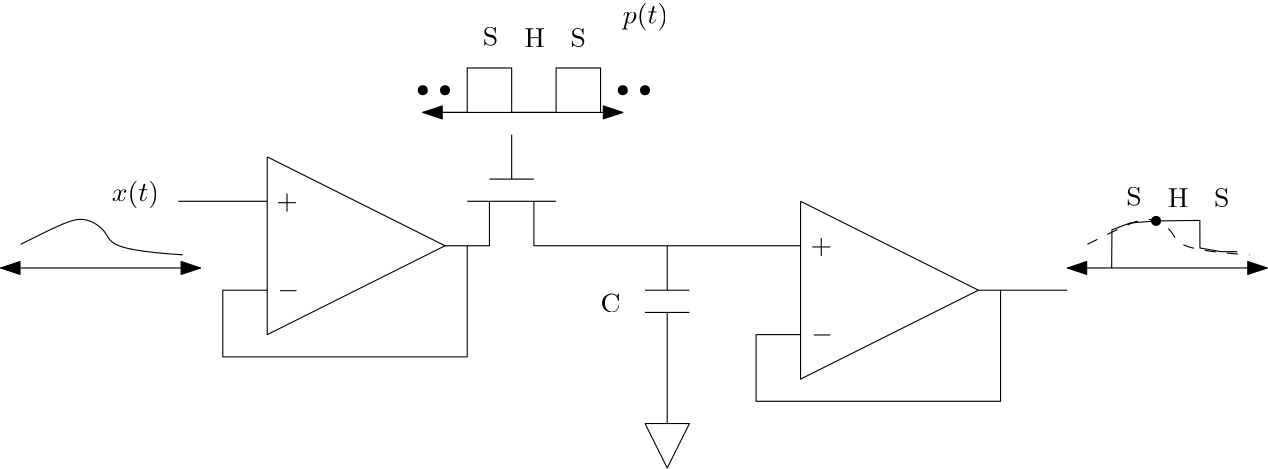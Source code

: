<?xml version="1.0"?>
<!DOCTYPE ipe SYSTEM "ipe.dtd">
<ipe version="70218" creator="Ipe 7.2.24">
<info created="D:20200608155945" modified="D:20250811112304"/>
<ipestyle name="basic">
<symbol name="arrow/arc(spx)">
<path stroke="sym-stroke" fill="sym-stroke" pen="sym-pen">
0 0 m
-1 0.333 l
-1 -0.333 l
h
</path>
</symbol>
<symbol name="arrow/farc(spx)">
<path stroke="sym-stroke" fill="white" pen="sym-pen">
0 0 m
-1 0.333 l
-1 -0.333 l
h
</path>
</symbol>
<symbol name="arrow/ptarc(spx)">
<path stroke="sym-stroke" fill="sym-stroke" pen="sym-pen">
0 0 m
-1 0.333 l
-0.8 0 l
-1 -0.333 l
h
</path>
</symbol>
<symbol name="arrow/fptarc(spx)">
<path stroke="sym-stroke" fill="white" pen="sym-pen">
0 0 m
-1 0.333 l
-0.8 0 l
-1 -0.333 l
h
</path>
</symbol>
<symbol name="mark/circle(sx)" transformations="translations">
<path fill="sym-stroke">
0.6 0 0 0.6 0 0 e
0.4 0 0 0.4 0 0 e
</path>
</symbol>
<symbol name="mark/disk(sx)" transformations="translations">
<path fill="sym-stroke">
0.6 0 0 0.6 0 0 e
</path>
</symbol>
<symbol name="mark/fdisk(sfx)" transformations="translations">
<group>
<path fill="sym-fill">
0.5 0 0 0.5 0 0 e
</path>
<path fill="sym-stroke" fillrule="eofill">
0.6 0 0 0.6 0 0 e
0.4 0 0 0.4 0 0 e
</path>
</group>
</symbol>
<symbol name="mark/box(sx)" transformations="translations">
<path fill="sym-stroke" fillrule="eofill">
-0.6 -0.6 m
0.6 -0.6 l
0.6 0.6 l
-0.6 0.6 l
h
-0.4 -0.4 m
0.4 -0.4 l
0.4 0.4 l
-0.4 0.4 l
h
</path>
</symbol>
<symbol name="mark/square(sx)" transformations="translations">
<path fill="sym-stroke">
-0.6 -0.6 m
0.6 -0.6 l
0.6 0.6 l
-0.6 0.6 l
h
</path>
</symbol>
<symbol name="mark/fsquare(sfx)" transformations="translations">
<group>
<path fill="sym-fill">
-0.5 -0.5 m
0.5 -0.5 l
0.5 0.5 l
-0.5 0.5 l
h
</path>
<path fill="sym-stroke" fillrule="eofill">
-0.6 -0.6 m
0.6 -0.6 l
0.6 0.6 l
-0.6 0.6 l
h
-0.4 -0.4 m
0.4 -0.4 l
0.4 0.4 l
-0.4 0.4 l
h
</path>
</group>
</symbol>
<symbol name="mark/cross(sx)" transformations="translations">
<group>
<path fill="sym-stroke">
-0.43 -0.57 m
0.57 0.43 l
0.43 0.57 l
-0.57 -0.43 l
h
</path>
<path fill="sym-stroke">
-0.43 0.57 m
0.57 -0.43 l
0.43 -0.57 l
-0.57 0.43 l
h
</path>
</group>
</symbol>
<symbol name="arrow/fnormal(spx)">
<path stroke="sym-stroke" fill="white" pen="sym-pen">
0 0 m
-1 0.333 l
-1 -0.333 l
h
</path>
</symbol>
<symbol name="arrow/pointed(spx)">
<path stroke="sym-stroke" fill="sym-stroke" pen="sym-pen">
0 0 m
-1 0.333 l
-0.8 0 l
-1 -0.333 l
h
</path>
</symbol>
<symbol name="arrow/fpointed(spx)">
<path stroke="sym-stroke" fill="white" pen="sym-pen">
0 0 m
-1 0.333 l
-0.8 0 l
-1 -0.333 l
h
</path>
</symbol>
<symbol name="arrow/linear(spx)">
<path stroke="sym-stroke" pen="sym-pen">
-1 0.333 m
0 0 l
-1 -0.333 l
</path>
</symbol>
<symbol name="arrow/fdouble(spx)">
<path stroke="sym-stroke" fill="white" pen="sym-pen">
0 0 m
-1 0.333 l
-1 -0.333 l
h
-1 0 m
-2 0.333 l
-2 -0.333 l
h
</path>
</symbol>
<symbol name="arrow/double(spx)">
<path stroke="sym-stroke" fill="sym-stroke" pen="sym-pen">
0 0 m
-1 0.333 l
-1 -0.333 l
h
-1 0 m
-2 0.333 l
-2 -0.333 l
h
</path>
</symbol>
<symbol name="arrow/mid-normal(spx)">
<path stroke="sym-stroke" fill="sym-stroke" pen="sym-pen">
0.5 0 m
-0.5 0.333 l
-0.5 -0.333 l
h
</path>
</symbol>
<symbol name="arrow/mid-fnormal(spx)">
<path stroke="sym-stroke" fill="white" pen="sym-pen">
0.5 0 m
-0.5 0.333 l
-0.5 -0.333 l
h
</path>
</symbol>
<symbol name="arrow/mid-pointed(spx)">
<path stroke="sym-stroke" fill="sym-stroke" pen="sym-pen">
0.5 0 m
-0.5 0.333 l
-0.3 0 l
-0.5 -0.333 l
h
</path>
</symbol>
<symbol name="arrow/mid-fpointed(spx)">
<path stroke="sym-stroke" fill="white" pen="sym-pen">
0.5 0 m
-0.5 0.333 l
-0.3 0 l
-0.5 -0.333 l
h
</path>
</symbol>
<symbol name="arrow/mid-double(spx)">
<path stroke="sym-stroke" fill="sym-stroke" pen="sym-pen">
1 0 m
0 0.333 l
0 -0.333 l
h
0 0 m
-1 0.333 l
-1 -0.333 l
h
</path>
</symbol>
<symbol name="arrow/mid-fdouble(spx)">
<path stroke="sym-stroke" fill="white" pen="sym-pen">
1 0 m
0 0.333 l
0 -0.333 l
h
0 0 m
-1 0.333 l
-1 -0.333 l
h
</path>
</symbol>
<anglesize name="22.5 deg" value="22.5"/>
<anglesize name="30 deg" value="30"/>
<anglesize name="45 deg" value="45"/>
<anglesize name="60 deg" value="60"/>
<anglesize name="90 deg" value="90"/>
<arrowsize name="large" value="10"/>
<arrowsize name="small" value="5"/>
<arrowsize name="tiny" value="3"/>
<color name="blue" value="0 0 1"/>
<color name="brown" value="0.647 0.165 0.165"/>
<color name="darkblue" value="0 0 0.545"/>
<color name="darkcyan" value="0 0.545 0.545"/>
<color name="darkgray" value="0.663"/>
<color name="darkgreen" value="0 0.392 0"/>
<color name="darkmagenta" value="0.545 0 0.545"/>
<color name="darkorange" value="1 0.549 0"/>
<color name="darkred" value="0.545 0 0"/>
<color name="gold" value="1 0.843 0"/>
<color name="gray" value="0.745"/>
<color name="green" value="0 1 0"/>
<color name="lightblue" value="0.678 0.847 0.902"/>
<color name="lightcyan" value="0.878 1 1"/>
<color name="lightgray" value="0.827"/>
<color name="lightgreen" value="0.565 0.933 0.565"/>
<color name="lightyellow" value="1 1 0.878"/>
<color name="navy" value="0 0 0.502"/>
<color name="orange" value="1 0.647 0"/>
<color name="pink" value="1 0.753 0.796"/>
<color name="purple" value="0.627 0.125 0.941"/>
<color name="red" value="1 0 0"/>
<color name="seagreen" value="0.18 0.545 0.341"/>
<color name="turquoise" value="0.251 0.878 0.816"/>
<color name="violet" value="0.933 0.51 0.933"/>
<color name="yellow" value="1 1 0"/>
<dashstyle name="dash dot dotted" value="[4 2 1 2 1 2] 0"/>
<dashstyle name="dash dotted" value="[4 2 1 2] 0"/>
<dashstyle name="dashed" value="[4] 0"/>
<dashstyle name="dotted" value="[1 3] 0"/>
<gridsize name="10 pts (~3.5 mm)" value="10"/>
<gridsize name="14 pts (~5 mm)" value="14"/>
<gridsize name="16 pts (~6 mm)" value="16"/>
<gridsize name="20 pts (~7 mm)" value="20"/>
<gridsize name="28 pts (~10 mm)" value="28"/>
<gridsize name="32 pts (~12 mm)" value="32"/>
<gridsize name="4 pts" value="4"/>
<gridsize name="56 pts (~20 mm)" value="56"/>
<gridsize name="8 pts (~3 mm)" value="8"/>
<opacity name="10%" value="0.1"/>
<opacity name="30%" value="0.3"/>
<opacity name="50%" value="0.5"/>
<opacity name="75%" value="0.75"/>
<pen name="fat" value="1.2"/>
<pen name="heavier" value="0.8"/>
<pen name="ultrafat" value="2"/>
<symbolsize name="large" value="5"/>
<symbolsize name="small" value="2"/>
<symbolsize name="tiny" value="1.1"/>
<textsize name="Huge" value="\Huge"/>
<textsize name="LARGE" value="\LARGE"/>
<textsize name="Large" value="\Large"/>
<textsize name="footnote" value="\footnotesize"/>
<textsize name="huge" value="\huge"/>
<textsize name="large" value="\large"/>
<textsize name="small" value="\small"/>
<textsize name="tiny" value="\tiny"/>
<textstyle name="center" begin="\begin{center}" end="\end{center}"/>
<textstyle name="item" begin="\begin{itemize}\item{}" end="\end{itemize}"/>
<textstyle name="itemize" begin="\begin{itemize}" end="\end{itemize}"/>
<tiling name="falling" angle="-60" step="4" width="1"/>
<tiling name="rising" angle="30" step="4" width="1"/>
</ipestyle>
<page>
<layer name="alpha"/>
<view layers="alpha" active="alpha"/>
<path layer="alpha" stroke="black">
128 768 m
128 704 l
192 736 l
128 768 l
</path>
<path stroke="black">
320 752 m
320 688 l
384 720 l
320 752 l
</path>
<text matrix="1 0 0 1 -2.6536 -3.80934" transformations="translations" pos="133.918 752.988" stroke="black" type="label" width="7.749" height="5.812" depth="0.83" valign="baseline" style="math">+</text>
<text matrix="1 0 0 1 -3.90745 -5.4391" transformations="translations" pos="135.596 722.929" stroke="black" type="label" width="7.749" height="5.812" depth="0.83" valign="baseline" style="math">-</text>
<text matrix="1 0 0 1 -2.76077 -3.22653" transformations="translations" pos="326.344 736.41" stroke="black" type="label" width="7.749" height="5.812" depth="0.83" valign="baseline" style="math">+</text>
<text matrix="1 0 0 1 -3.39552 -4.55786" transformations="translations" pos="327.259 706.109" stroke="black" type="label" width="7.749" height="5.812" depth="0.83" valign="baseline" style="math">-</text>
<path stroke="black">
192 736 m
208 736 l
208 752 l
</path>
<path stroke="black">
224 752 m
224 736 l
272 736 l
272 720 l
272 720 l
</path>
<path stroke="black">
272 712 m
272 672 l
</path>
<path stroke="black">
264 720 m
280 720 l
</path>
<path stroke="black">
264 712 m
280 712 l
</path>
<path stroke="black">
200 752 m
232 752 l
</path>
<path stroke="black">
216 760 m
216 776 l
</path>
<path stroke="black">
208 760 m
224 760 l
</path>
<path stroke="black">
272 736 m
320 736 l
</path>
<path stroke="black">
320 704 m
304 704 l
304 680 l
392 680 l
392 720 l
384 720 l
</path>
<path stroke="black">
128 720 m
112 720 l
112 696 l
200 696 l
200 736 l
</path>
<path stroke="black">
96 752 m
128 752 l
</path>
<text transformations="translations" pos="72 752" stroke="black" type="label" width="17.04" height="7.473" depth="2.49" valign="baseline" style="math">x(t)</text>
<path stroke="black">
264 672 m
280 672 l
272 656 l
264 672 l
</path>
<text matrix="1 0 0 1 8 0" transformations="translations" pos="240 712" stroke="black" type="label" width="7.195" height="6.808" depth="0" valign="baseline">C</text>
<path stroke="black">
392 720 m
416 720 l
</path>
<path stroke="black" arrow="normal/normal" rarrow="normal/normal">
32 728 m
104 728 l
</path>
<path stroke="black">
39.2765 736.536 m
53.8033 743.803
61.6807 747.54
70.6881 740.937
70.8093 736.497
81.4571 733.768
97.6145 732.729 c
</path>
<path matrix="1 0 0 1 152 56" stroke="black" arrow="normal/normal" rarrow="normal/normal">
32 728 m
104 728 l
</path>
<path stroke="black">
184 784 m
200 784 l
200 800 l
216 800 l
216 784 l
232 784 l
232 800 l
248 800 l
248 784 l
</path>
<use name="mark/disk(sx)" pos="192 792" size="normal" stroke="black"/>
<use name="mark/disk(sx)" pos="184 792" size="normal" stroke="black"/>
<use name="mark/disk(sx)" pos="256 792" size="normal" stroke="black"/>
<use name="mark/disk(sx)" pos="264 792" size="normal" stroke="black"/>
<path matrix="1 0 0 1 384 0" stroke="black" arrow="normal/normal" rarrow="normal/normal">
32 728 m
104 728 l
</path>
<path matrix="1 0 0 1 384 0" stroke="black" dash="dashed">
39.2765 736.536 m
53.8033 743.803
61.6807 747.54
70.6881 740.937
70.8093 736.497
81.4571 733.768
97.6145 732.729 c
</path>
<path stroke="black">
432 728 m
432.096 741.751 l
438.653 744.201 l
448.076 744.944 l
463.75 745.119 l
463.779 735.212 l
471.258 733.879 l
477.249 733.857 l
</path>
<use matrix="1 0 0 1 0 -0.915169" name="mark/disk(sx)" pos="447.986 745.857" size="normal" stroke="black"/>
<text transformations="translations" pos="205.621 808.04" stroke="black" type="label" width="5.535" height="6.808" depth="0" valign="baseline">S</text>
<text matrix="1 0 0 1 -1.2745 -1.02861" transformations="translations" pos="221.778 808.534" stroke="black" type="label" width="7.472" height="6.808" depth="0" valign="baseline">H</text>
<text matrix="1 0 0 1 0 -2.37893" transformations="translations" pos="237.181 809.966" stroke="black" type="label" width="5.535" height="6.808" depth="0" valign="baseline">S</text>
<text matrix="1 0 0 1 231.643 -57.658" transformations="translations" pos="205.621 808.04" stroke="black" type="label" width="5.535" height="6.808" depth="0" valign="baseline">S</text>
<text matrix="1 0 0 1 230.368 -58.6866" transformations="translations" pos="221.778 808.534" stroke="black" type="label" width="7.472" height="6.808" depth="0" valign="baseline">H</text>
<text matrix="1 0 0 1 231.643 -60.0369" transformations="translations" pos="237.181 809.966" stroke="black" type="label" width="5.535" height="6.808" depth="0" valign="baseline">S</text>
<text transformations="translations" pos="256 816" stroke="black" type="label" width="16.359" height="7.473" depth="2.49" valign="baseline" style="math">p(t)</text>
</page>
</ipe>
